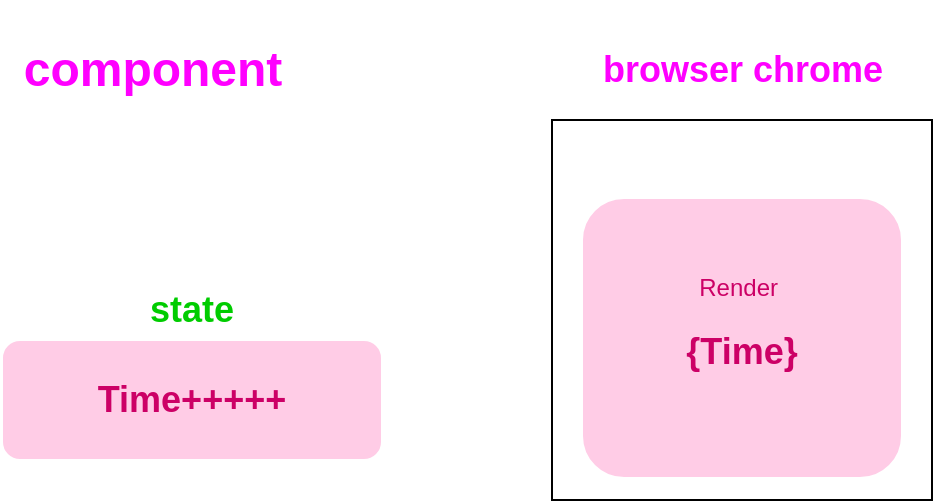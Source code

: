 <mxfile>
    <diagram id="PNN3YCiBCbaC2L3InYVp" name="Page-1">
        <mxGraphModel dx="490" dy="475" grid="1" gridSize="10" guides="1" tooltips="1" connect="1" arrows="1" fold="1" page="1" pageScale="1" pageWidth="850" pageHeight="1100" math="0" shadow="0">
            <root>
                <mxCell id="0"/>
                <mxCell id="1" parent="0"/>
                <mxCell id="2" value="&lt;h2&gt;&lt;font color=&quot;#00cc00&quot;&gt;state&lt;/font&gt;&lt;/h2&gt;" style="whiteSpace=wrap;html=1;aspect=fixed;strokeColor=#FFFFFF;fillColor=#FFFFFF;" vertex="1" parent="1">
                    <mxGeometry x="10" y="100" width="190" height="190" as="geometry"/>
                </mxCell>
                <mxCell id="3" value="" style="whiteSpace=wrap;html=1;aspect=fixed;fillColor=#FFFFFF;" vertex="1" parent="1">
                    <mxGeometry x="285" y="100" width="190" height="190" as="geometry"/>
                </mxCell>
                <mxCell id="4" value="&lt;h1&gt;&lt;font color=&quot;#ff00ff&quot;&gt;component&lt;/font&gt;&lt;/h1&gt;" style="text;html=1;align=center;verticalAlign=middle;resizable=0;points=[];autosize=1;strokeColor=none;fillColor=none;" vertex="1" parent="1">
                    <mxGeometry x="10" y="40" width="150" height="70" as="geometry"/>
                </mxCell>
                <mxCell id="5" value="&lt;h2&gt;browser chrome&lt;/h2&gt;" style="text;html=1;align=center;verticalAlign=middle;resizable=0;points=[];autosize=1;strokeColor=none;fillColor=none;fontColor=#FF00FF;" vertex="1" parent="1">
                    <mxGeometry x="300" y="45" width="160" height="60" as="geometry"/>
                </mxCell>
                <mxCell id="6" value="&lt;h2&gt;&lt;font color=&quot;#cc0066&quot;&gt;Time+++++&lt;/font&gt;&lt;/h2&gt;" style="rounded=1;whiteSpace=wrap;html=1;strokeColor=#FFFFFF;fontColor=#00CC00;fillColor=#FFCCE6;" vertex="1" parent="1">
                    <mxGeometry x="10" y="210" width="190" height="60" as="geometry"/>
                </mxCell>
                <mxCell id="8" value="Render&amp;nbsp;&lt;br&gt;&lt;h2&gt;{Time}&lt;/h2&gt;" style="rounded=1;whiteSpace=wrap;html=1;strokeColor=#FFFFFF;fontColor=#CC0066;fillColor=#FFCCE6;" vertex="1" parent="1">
                    <mxGeometry x="300" y="139" width="160" height="140" as="geometry"/>
                </mxCell>
            </root>
        </mxGraphModel>
    </diagram>
</mxfile>